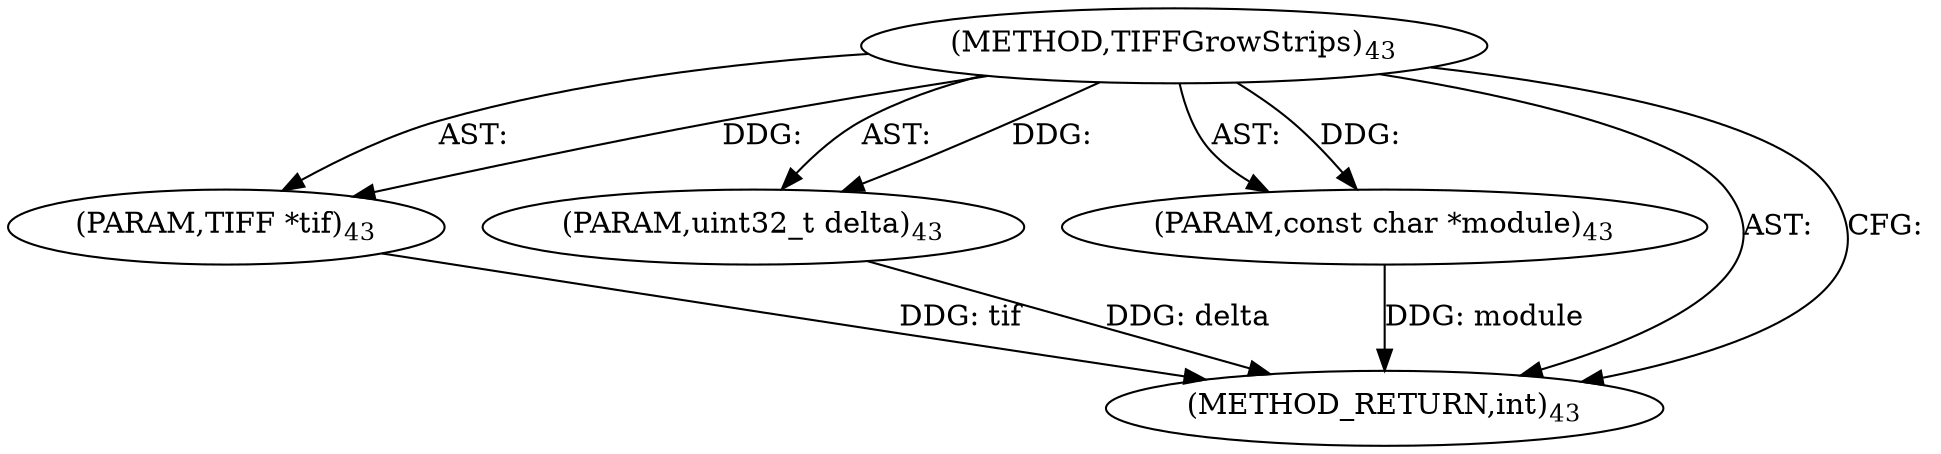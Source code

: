 digraph "TIFFGrowStrips" {  
"30318" [label = <(METHOD,TIFFGrowStrips)<SUB>43</SUB>> ]
"30319" [label = <(PARAM,TIFF *tif)<SUB>43</SUB>> ]
"30320" [label = <(PARAM,uint32_t delta)<SUB>43</SUB>> ]
"30321" [label = <(PARAM,const char *module)<SUB>43</SUB>> ]
"30322" [label = <(METHOD_RETURN,int)<SUB>43</SUB>> ]
  "30318" -> "30319"  [ label = "AST: "] 
  "30318" -> "30320"  [ label = "AST: "] 
  "30318" -> "30321"  [ label = "AST: "] 
  "30318" -> "30322"  [ label = "AST: "] 
  "30318" -> "30322"  [ label = "CFG: "] 
  "30319" -> "30322"  [ label = "DDG: tif"] 
  "30320" -> "30322"  [ label = "DDG: delta"] 
  "30321" -> "30322"  [ label = "DDG: module"] 
  "30318" -> "30319"  [ label = "DDG: "] 
  "30318" -> "30320"  [ label = "DDG: "] 
  "30318" -> "30321"  [ label = "DDG: "] 
}
